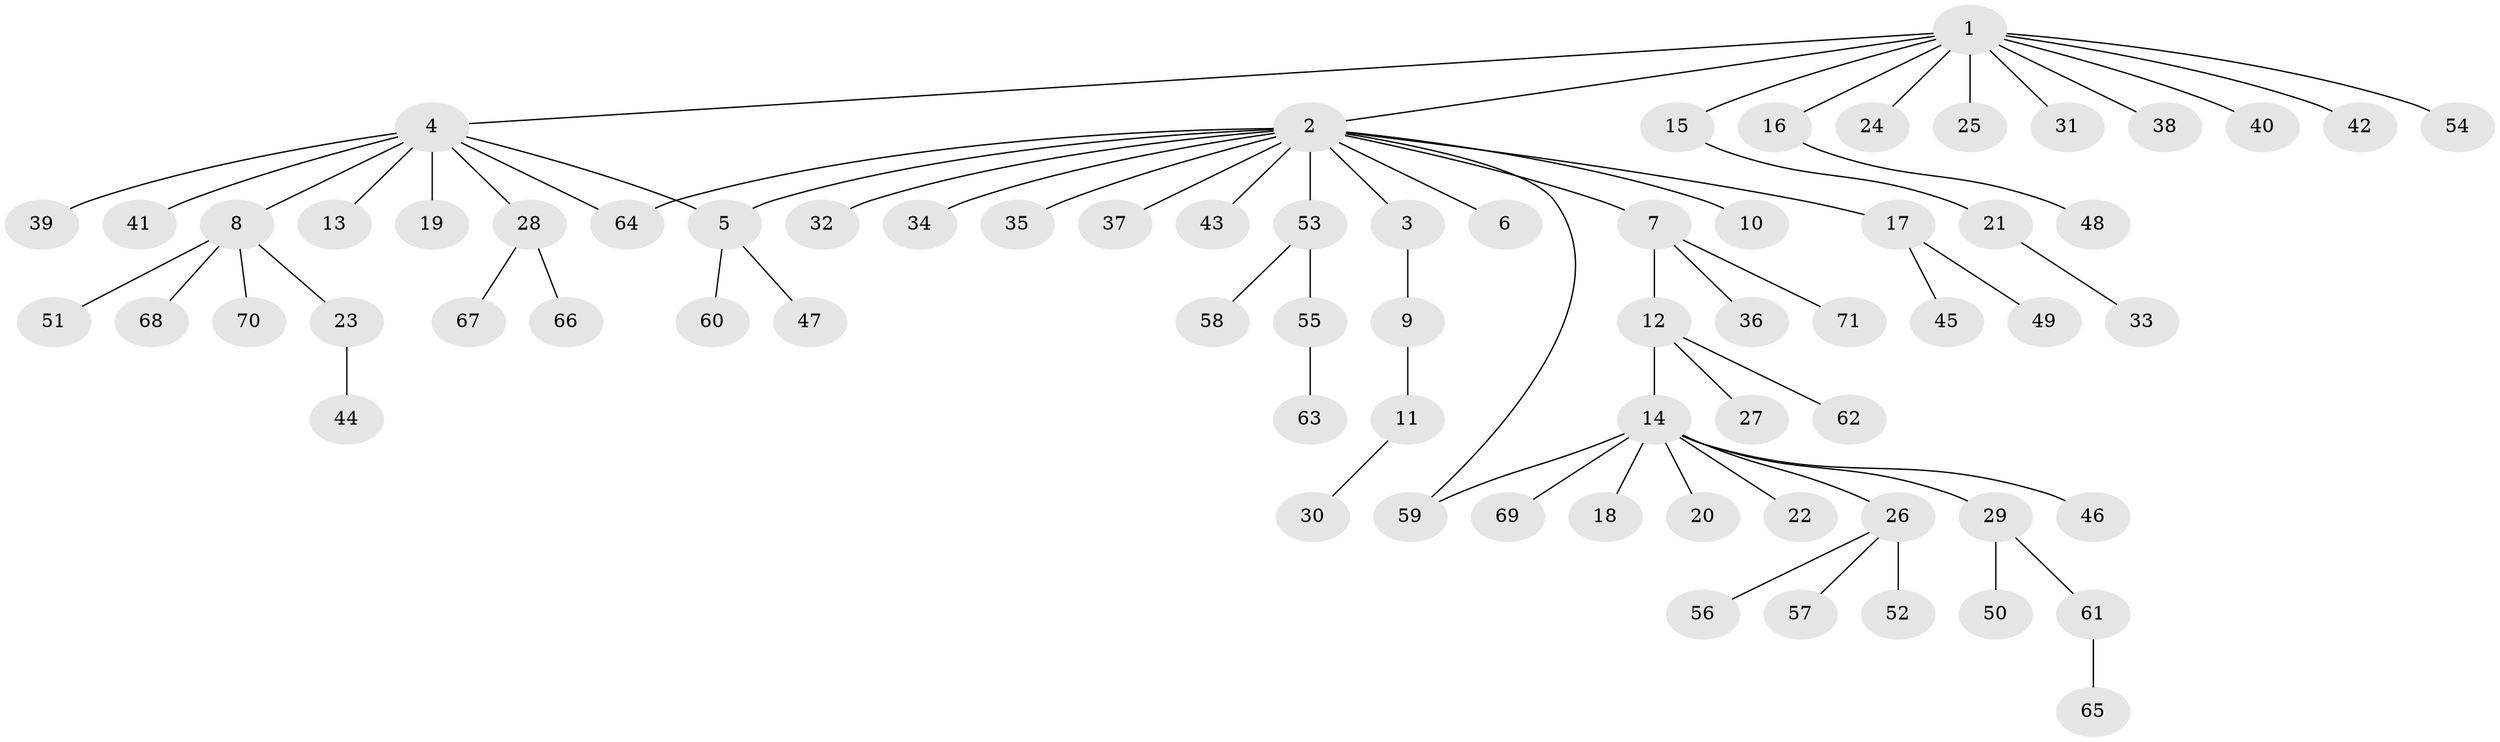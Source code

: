 // Generated by graph-tools (version 1.1) at 2025/14/03/09/25 04:14:36]
// undirected, 71 vertices, 73 edges
graph export_dot {
graph [start="1"]
  node [color=gray90,style=filled];
  1;
  2;
  3;
  4;
  5;
  6;
  7;
  8;
  9;
  10;
  11;
  12;
  13;
  14;
  15;
  16;
  17;
  18;
  19;
  20;
  21;
  22;
  23;
  24;
  25;
  26;
  27;
  28;
  29;
  30;
  31;
  32;
  33;
  34;
  35;
  36;
  37;
  38;
  39;
  40;
  41;
  42;
  43;
  44;
  45;
  46;
  47;
  48;
  49;
  50;
  51;
  52;
  53;
  54;
  55;
  56;
  57;
  58;
  59;
  60;
  61;
  62;
  63;
  64;
  65;
  66;
  67;
  68;
  69;
  70;
  71;
  1 -- 2;
  1 -- 4;
  1 -- 15;
  1 -- 16;
  1 -- 24;
  1 -- 25;
  1 -- 31;
  1 -- 38;
  1 -- 40;
  1 -- 42;
  1 -- 54;
  2 -- 3;
  2 -- 5;
  2 -- 6;
  2 -- 7;
  2 -- 10;
  2 -- 17;
  2 -- 32;
  2 -- 34;
  2 -- 35;
  2 -- 37;
  2 -- 43;
  2 -- 53;
  2 -- 59;
  2 -- 64;
  3 -- 9;
  4 -- 5;
  4 -- 8;
  4 -- 13;
  4 -- 19;
  4 -- 28;
  4 -- 39;
  4 -- 41;
  4 -- 64;
  5 -- 47;
  5 -- 60;
  7 -- 12;
  7 -- 36;
  7 -- 71;
  8 -- 23;
  8 -- 51;
  8 -- 68;
  8 -- 70;
  9 -- 11;
  11 -- 30;
  12 -- 14;
  12 -- 27;
  12 -- 62;
  14 -- 18;
  14 -- 20;
  14 -- 22;
  14 -- 26;
  14 -- 29;
  14 -- 46;
  14 -- 59;
  14 -- 69;
  15 -- 21;
  16 -- 48;
  17 -- 45;
  17 -- 49;
  21 -- 33;
  23 -- 44;
  26 -- 52;
  26 -- 56;
  26 -- 57;
  28 -- 66;
  28 -- 67;
  29 -- 50;
  29 -- 61;
  53 -- 55;
  53 -- 58;
  55 -- 63;
  61 -- 65;
}
